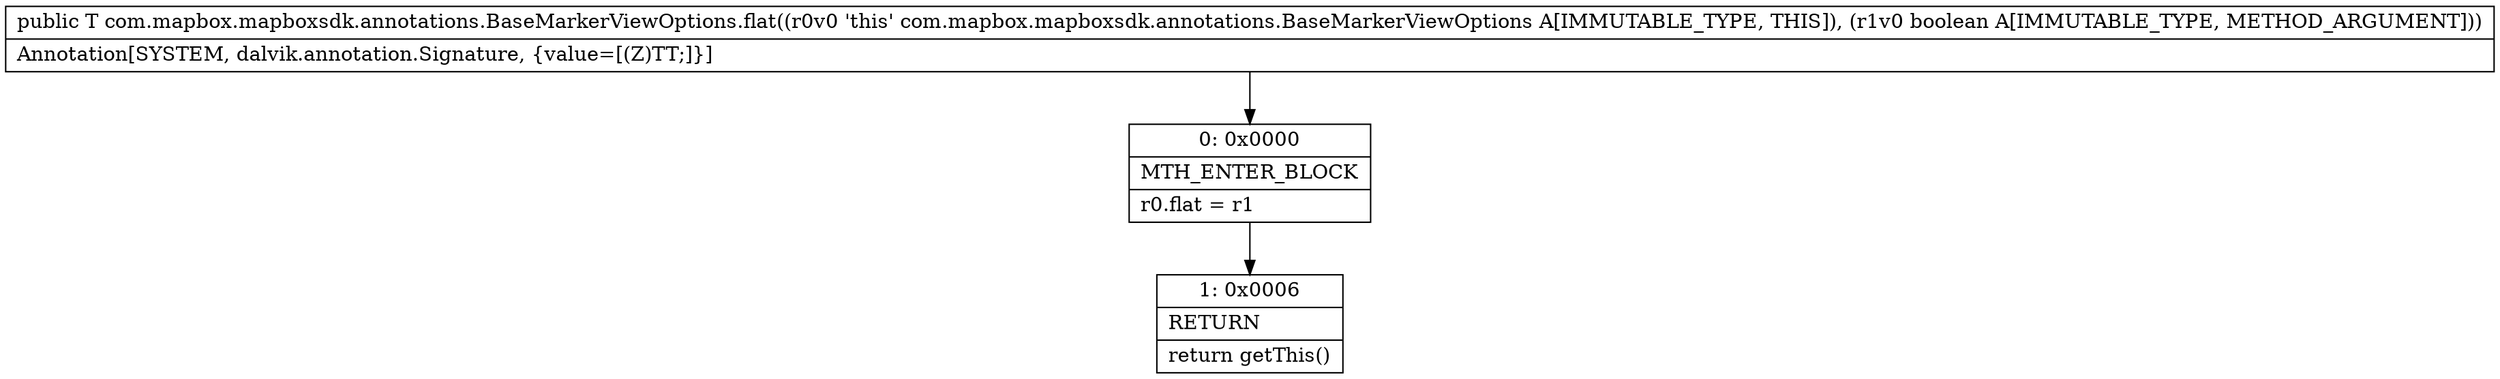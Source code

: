 digraph "CFG forcom.mapbox.mapboxsdk.annotations.BaseMarkerViewOptions.flat(Z)Lcom\/mapbox\/mapboxsdk\/annotations\/BaseMarkerViewOptions;" {
Node_0 [shape=record,label="{0\:\ 0x0000|MTH_ENTER_BLOCK\l|r0.flat = r1\l}"];
Node_1 [shape=record,label="{1\:\ 0x0006|RETURN\l|return getThis()\l}"];
MethodNode[shape=record,label="{public T com.mapbox.mapboxsdk.annotations.BaseMarkerViewOptions.flat((r0v0 'this' com.mapbox.mapboxsdk.annotations.BaseMarkerViewOptions A[IMMUTABLE_TYPE, THIS]), (r1v0 boolean A[IMMUTABLE_TYPE, METHOD_ARGUMENT]))  | Annotation[SYSTEM, dalvik.annotation.Signature, \{value=[(Z)TT;]\}]\l}"];
MethodNode -> Node_0;
Node_0 -> Node_1;
}

